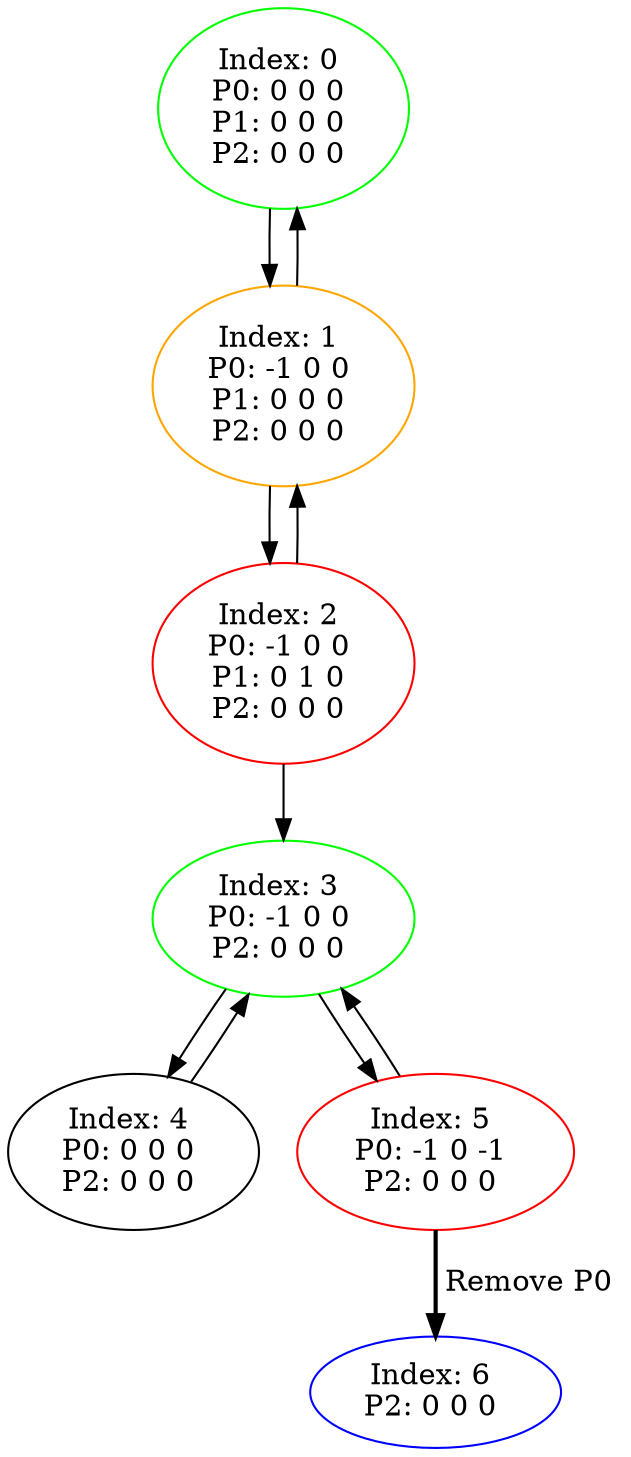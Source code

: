 digraph G {
color = "black"
0[label = "Index: 0 
P0: 0 0 0 
P1: 0 0 0 
P2: 0 0 0 
", color = "green"]
1[label = "Index: 1 
P0: -1 0 0 
P1: 0 0 0 
P2: 0 0 0 
", color = "orange"]
2[label = "Index: 2 
P0: -1 0 0 
P1: 0 1 0 
P2: 0 0 0 
", color = "red"]
3[label = "Index: 3 
P0: -1 0 0 
P2: 0 0 0 
", color = "green"]
4[label = "Index: 4 
P0: 0 0 0 
P2: 0 0 0 
"]
5[label = "Index: 5 
P0: -1 0 -1 
P2: 0 0 0 
", color = "red"]
6[label = "Index: 6 
P2: 0 0 0 
", color = "blue"]
0 -> 1

1 -> 0
1 -> 2

2 -> 1
2 -> 3

3 -> 4
3 -> 5

4 -> 3

5 -> 3
5 -> 6[style=bold label=" Remove P0 "];


}
